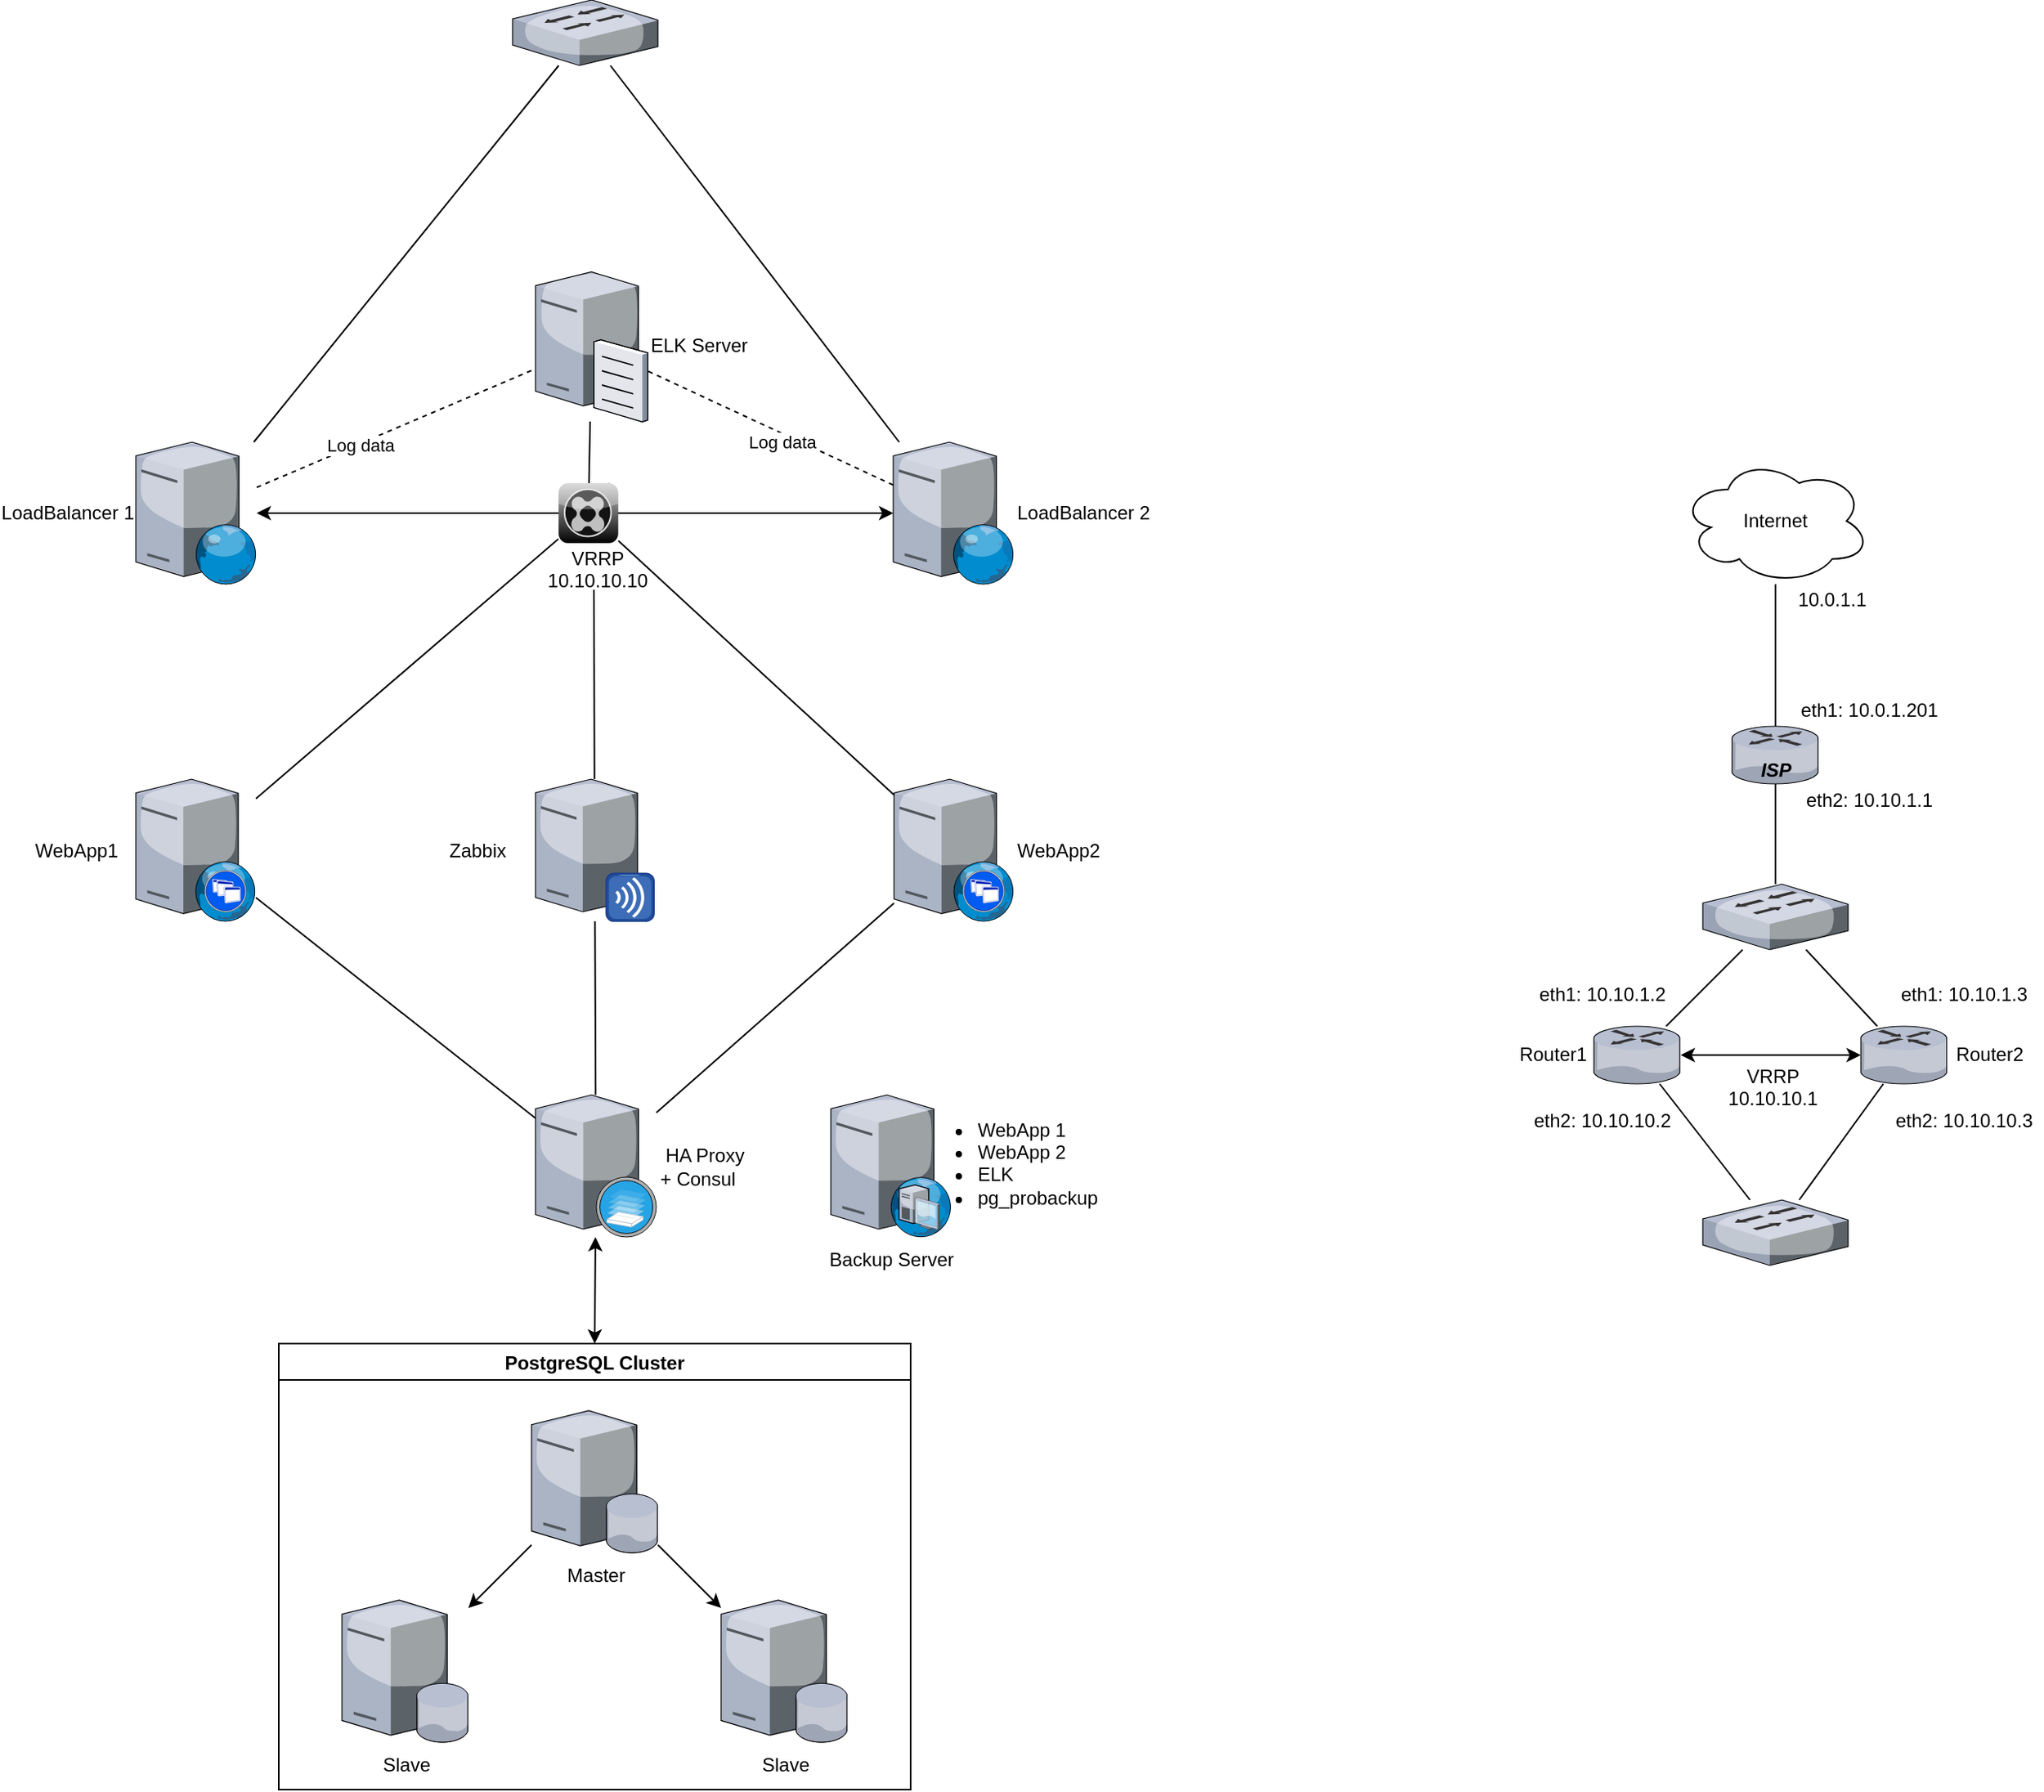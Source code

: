<mxfile version="13.0.3" type="device"><diagram name="Page-1" id="822b0af5-4adb-64df-f703-e8dfc1f81529"><mxGraphModel dx="1580" dy="1234" grid="1" gridSize="10" guides="1" tooltips="1" connect="1" arrows="1" fold="1" page="1" pageScale="1" pageWidth="4681" pageHeight="3300" background="#ffffff" math="0" shadow="0"><root><mxCell id="0"/><mxCell id="1" parent="0"/><mxCell id="PSkHNn1plQj4ABkqZBBQ-1" value="WebApp1" style="verticalLabelPosition=middle;aspect=fixed;html=1;verticalAlign=middle;strokeColor=none;align=center;outlineConnect=0;shape=mxgraph.citrix.xenapp_web;labelPosition=left;" parent="1" vertex="1"><mxGeometry x="921" y="963.5" width="76" height="90" as="geometry"/></mxCell><mxCell id="PSkHNn1plQj4ABkqZBBQ-2" value="WebApp2" style="verticalLabelPosition=middle;aspect=fixed;html=1;verticalAlign=middle;strokeColor=none;align=left;outlineConnect=0;shape=mxgraph.citrix.xenapp_web;labelPosition=right;" parent="1" vertex="1"><mxGeometry x="1401" y="963.5" width="76" height="90" as="geometry"/></mxCell><mxCell id="PSkHNn1plQj4ABkqZBBQ-3" value="LoadBalancer 1" style="verticalLabelPosition=middle;aspect=fixed;html=1;verticalAlign=middle;strokeColor=none;align=right;outlineConnect=0;shape=mxgraph.citrix.web_server;labelPosition=left;" parent="1" vertex="1"><mxGeometry x="921" y="750" width="76.5" height="90" as="geometry"/></mxCell><mxCell id="PSkHNn1plQj4ABkqZBBQ-4" value="Master" style="verticalLabelPosition=bottom;aspect=fixed;html=1;verticalAlign=top;strokeColor=none;align=center;outlineConnect=0;shape=mxgraph.citrix.database_server;" parent="1" vertex="1"><mxGeometry x="1171.5" y="1363.5" width="80" height="90" as="geometry"/></mxCell><mxCell id="PSkHNn1plQj4ABkqZBBQ-5" value="Slave" style="verticalLabelPosition=bottom;aspect=fixed;html=1;verticalAlign=top;strokeColor=none;align=center;outlineConnect=0;shape=mxgraph.citrix.database_server;" parent="1" vertex="1"><mxGeometry x="1291.5" y="1483.5" width="80" height="90" as="geometry"/></mxCell><mxCell id="PSkHNn1plQj4ABkqZBBQ-6" value="Slave" style="verticalLabelPosition=bottom;aspect=fixed;html=1;verticalAlign=top;strokeColor=none;align=center;outlineConnect=0;shape=mxgraph.citrix.database_server;" parent="1" vertex="1"><mxGeometry x="1051.5" y="1483.5" width="80" height="90" as="geometry"/></mxCell><mxCell id="PSkHNn1plQj4ABkqZBBQ-7" value="&lt;div style=&quot;text-align: center&quot;&gt;&amp;nbsp;HA Proxy&lt;/div&gt;&lt;div&gt;+ Consul&lt;/div&gt;" style="verticalLabelPosition=middle;aspect=fixed;html=1;verticalAlign=middle;strokeColor=none;align=left;outlineConnect=0;shape=mxgraph.citrix.xenserver;labelPosition=right;" parent="1" vertex="1"><mxGeometry x="1174" y="1163.5" width="76.5" height="90" as="geometry"/></mxCell><mxCell id="PSkHNn1plQj4ABkqZBBQ-8" value="&lt;div&gt;Router1&amp;nbsp;&lt;/div&gt;" style="verticalLabelPosition=middle;aspect=fixed;html=1;verticalAlign=middle;strokeColor=none;align=right;outlineConnect=0;shape=mxgraph.citrix.router;labelPosition=left;" parent="1" vertex="1"><mxGeometry x="1844" y="1120" width="55" height="36.5" as="geometry"/></mxCell><mxCell id="PSkHNn1plQj4ABkqZBBQ-13" value="&lt;div&gt;ELK Server&lt;/div&gt;" style="verticalLabelPosition=middle;aspect=fixed;html=1;verticalAlign=middle;strokeColor=none;align=left;outlineConnect=0;shape=mxgraph.citrix.file_server;labelPosition=right;" parent="1" vertex="1"><mxGeometry x="1174" y="640" width="71" height="97" as="geometry"/></mxCell><mxCell id="PSkHNn1plQj4ABkqZBBQ-14" value="Backup Server" style="verticalLabelPosition=bottom;aspect=fixed;html=1;verticalAlign=top;strokeColor=none;align=center;outlineConnect=0;shape=mxgraph.citrix.dhcp_server;" parent="1" vertex="1"><mxGeometry x="1361" y="1163.5" width="76" height="90" as="geometry"/></mxCell><mxCell id="c3SdVriYZt0TlbIWFmBa-1" value="Zabbix" style="verticalLabelPosition=middle;aspect=fixed;html=1;verticalAlign=middle;strokeColor=none;align=center;outlineConnect=0;shape=mxgraph.citrix.merchandising_server;labelPosition=left;" parent="1" vertex="1"><mxGeometry x="1174" y="963.5" width="75" height="90" as="geometry"/></mxCell><mxCell id="c3SdVriYZt0TlbIWFmBa-2" value="&lt;div&gt;&amp;nbsp;Router2&lt;/div&gt;" style="verticalLabelPosition=middle;aspect=fixed;html=1;verticalAlign=middle;strokeColor=none;align=left;outlineConnect=0;shape=mxgraph.citrix.router;labelPosition=right;" parent="1" vertex="1"><mxGeometry x="2013" y="1120" width="55" height="36.5" as="geometry"/></mxCell><mxCell id="c3SdVriYZt0TlbIWFmBa-3" value="&lt;div&gt;ISP&lt;/div&gt;" style="verticalLabelPosition=middle;aspect=fixed;html=1;verticalAlign=bottom;strokeColor=none;align=center;outlineConnect=0;shape=mxgraph.citrix.router;labelPosition=center;fontStyle=3;horizontal=1;" parent="1" vertex="1"><mxGeometry x="1931.5" y="930" width="55" height="36.5" as="geometry"/></mxCell><mxCell id="c3SdVriYZt0TlbIWFmBa-4" value="" style="endArrow=none;html=1;" parent="1" source="PSkHNn1plQj4ABkqZBBQ-8" target="c3SdVriYZt0TlbIWFmBa-15" edge="1"><mxGeometry width="50" height="50" relative="1" as="geometry"><mxPoint x="1894" y="1050" as="sourcePoint"/><mxPoint x="1944" y="1000" as="targetPoint"/></mxGeometry></mxCell><mxCell id="c3SdVriYZt0TlbIWFmBa-5" value="" style="endArrow=none;html=1;" parent="1" source="c3SdVriYZt0TlbIWFmBa-2" target="c3SdVriYZt0TlbIWFmBa-15" edge="1"><mxGeometry width="50" height="50" relative="1" as="geometry"><mxPoint x="1904" y="1060" as="sourcePoint"/><mxPoint x="1955.29" y="976.5" as="targetPoint"/></mxGeometry></mxCell><mxCell id="c3SdVriYZt0TlbIWFmBa-7" value="Internet" style="ellipse;shape=cloud;whiteSpace=wrap;html=1;" parent="1" vertex="1"><mxGeometry x="1899" y="760" width="120" height="80" as="geometry"/></mxCell><mxCell id="c3SdVriYZt0TlbIWFmBa-8" value="" style="endArrow=none;html=1;" parent="1" source="c3SdVriYZt0TlbIWFmBa-20" target="PSkHNn1plQj4ABkqZBBQ-8" edge="1"><mxGeometry width="50" height="50" relative="1" as="geometry"><mxPoint x="1816.5" y="1240" as="sourcePoint"/><mxPoint x="1866.5" y="1190" as="targetPoint"/></mxGeometry></mxCell><mxCell id="c3SdVriYZt0TlbIWFmBa-9" value="" style="endArrow=none;html=1;" parent="1" source="c3SdVriYZt0TlbIWFmBa-3" target="c3SdVriYZt0TlbIWFmBa-7" edge="1"><mxGeometry width="50" height="50" relative="1" as="geometry"><mxPoint x="1939" y="930" as="sourcePoint"/><mxPoint x="1989" y="880" as="targetPoint"/></mxGeometry></mxCell><mxCell id="c3SdVriYZt0TlbIWFmBa-11" value="eth2: 10.10.1.1" style="text;html=1;strokeColor=none;fillColor=none;align=center;verticalAlign=middle;whiteSpace=wrap;rounded=0;" parent="1" vertex="1"><mxGeometry x="1969" y="966.5" width="99" height="20" as="geometry"/></mxCell><mxCell id="c3SdVriYZt0TlbIWFmBa-13" value="eth1: 10.0.1.201" style="text;html=1;strokeColor=none;fillColor=none;align=center;verticalAlign=middle;whiteSpace=wrap;rounded=0;" parent="1" vertex="1"><mxGeometry x="1969" y="910" width="99" height="20" as="geometry"/></mxCell><mxCell id="c3SdVriYZt0TlbIWFmBa-14" value="10.0.1.1" style="text;html=1;strokeColor=none;fillColor=none;align=center;verticalAlign=middle;whiteSpace=wrap;rounded=0;" parent="1" vertex="1"><mxGeometry x="1974.75" y="840" width="40" height="20" as="geometry"/></mxCell><mxCell id="c3SdVriYZt0TlbIWFmBa-15" value="" style="verticalLabelPosition=bottom;aspect=fixed;html=1;verticalAlign=top;strokeColor=none;align=center;outlineConnect=0;shape=mxgraph.citrix.switch;" parent="1" vertex="1"><mxGeometry x="1913" y="1030" width="92" height="41.5" as="geometry"/></mxCell><mxCell id="c3SdVriYZt0TlbIWFmBa-16" value="" style="endArrow=none;html=1;" parent="1" source="c3SdVriYZt0TlbIWFmBa-15" target="c3SdVriYZt0TlbIWFmBa-3" edge="1"><mxGeometry width="50" height="50" relative="1" as="geometry"><mxPoint x="2041.821" y="1121.5" as="sourcePoint"/><mxPoint x="1989.922" y="1081.5" as="targetPoint"/></mxGeometry></mxCell><mxCell id="c3SdVriYZt0TlbIWFmBa-17" value="eth1: 10.10.1.3" style="text;html=1;strokeColor=none;fillColor=none;align=center;verticalAlign=middle;whiteSpace=wrap;rounded=0;" parent="1" vertex="1"><mxGeometry x="2029" y="1090" width="99" height="20" as="geometry"/></mxCell><mxCell id="c3SdVriYZt0TlbIWFmBa-18" value="eth1: 10.10.1.2" style="text;html=1;strokeColor=none;fillColor=none;align=center;verticalAlign=middle;whiteSpace=wrap;rounded=0;" parent="1" vertex="1"><mxGeometry x="1800" y="1090" width="99" height="20" as="geometry"/></mxCell><mxCell id="c3SdVriYZt0TlbIWFmBa-19" value="" style="endArrow=none;html=1;" parent="1" source="c3SdVriYZt0TlbIWFmBa-20" target="c3SdVriYZt0TlbIWFmBa-2" edge="1"><mxGeometry width="50" height="50" relative="1" as="geometry"><mxPoint x="2056" y="1200" as="sourcePoint"/><mxPoint x="1849.448" y="1158" as="targetPoint"/></mxGeometry></mxCell><mxCell id="c3SdVriYZt0TlbIWFmBa-20" value="" style="verticalLabelPosition=bottom;aspect=fixed;html=1;verticalAlign=top;strokeColor=none;align=center;outlineConnect=0;shape=mxgraph.citrix.switch;" parent="1" vertex="1"><mxGeometry x="1913" y="1230" width="92" height="41.5" as="geometry"/></mxCell><mxCell id="c3SdVriYZt0TlbIWFmBa-21" value="eth2: 10.10.10.3" style="text;html=1;strokeColor=none;fillColor=none;align=center;verticalAlign=middle;whiteSpace=wrap;rounded=0;" parent="1" vertex="1"><mxGeometry x="2029" y="1170" width="99" height="20" as="geometry"/></mxCell><mxCell id="c3SdVriYZt0TlbIWFmBa-22" value="eth2: 10.10.10.2" style="text;html=1;strokeColor=none;fillColor=none;align=center;verticalAlign=middle;whiteSpace=wrap;rounded=0;" parent="1" vertex="1"><mxGeometry x="1800" y="1170" width="99" height="20" as="geometry"/></mxCell><mxCell id="c3SdVriYZt0TlbIWFmBa-28" value="" style="endArrow=classic;startArrow=classic;html=1;" parent="1" source="PSkHNn1plQj4ABkqZBBQ-8" target="c3SdVriYZt0TlbIWFmBa-2" edge="1"><mxGeometry width="50" height="50" relative="1" as="geometry"><mxPoint x="1919" y="1180" as="sourcePoint"/><mxPoint x="1969" y="1130" as="targetPoint"/></mxGeometry></mxCell><mxCell id="c3SdVriYZt0TlbIWFmBa-29" value="VRRP&lt;br&gt;10.10.10.1" style="text;html=1;align=center;verticalAlign=top;resizable=0;points=[];" parent="c3SdVriYZt0TlbIWFmBa-28" vertex="1" connectable="0"><mxGeometry x="0.005" relative="1" as="geometry"><mxPoint as="offset"/></mxGeometry></mxCell><mxCell id="55rr3tUE7DOLH0A7e-WQ-1" value="PostgreSQL Cluster" style="swimlane;" parent="1" vertex="1"><mxGeometry x="1011.5" y="1321" width="400" height="282.5" as="geometry"/></mxCell><mxCell id="55rr3tUE7DOLH0A7e-WQ-5" value="" style="endArrow=classic;startArrow=classic;html=1;exitX=0.5;exitY=0;exitDx=0;exitDy=0;" parent="1" source="55rr3tUE7DOLH0A7e-WQ-1" target="PSkHNn1plQj4ABkqZBBQ-7" edge="1"><mxGeometry width="50" height="50" relative="1" as="geometry"><mxPoint x="1071" y="1273.5" as="sourcePoint"/><mxPoint x="1121" y="1223.5" as="targetPoint"/></mxGeometry></mxCell><mxCell id="55rr3tUE7DOLH0A7e-WQ-12" value="" style="endArrow=none;html=1;" parent="1" source="fmDaoDO6BzrafjQiARlY-14" target="PSkHNn1plQj4ABkqZBBQ-2" edge="1"><mxGeometry width="50" height="50" relative="1" as="geometry"><mxPoint x="1211" y="843.5" as="sourcePoint"/><mxPoint x="1131" y="873.5" as="targetPoint"/></mxGeometry></mxCell><mxCell id="55rr3tUE7DOLH0A7e-WQ-13" value="" style="endArrow=none;html=1;" parent="1" source="PSkHNn1plQj4ABkqZBBQ-1" target="fmDaoDO6BzrafjQiARlY-14" edge="1"><mxGeometry width="50" height="50" relative="1" as="geometry"><mxPoint x="1091" y="933.5" as="sourcePoint"/><mxPoint x="1211" y="843.5" as="targetPoint"/></mxGeometry></mxCell><mxCell id="55rr3tUE7DOLH0A7e-WQ-14" value="" style="endArrow=none;html=1;" parent="1" source="PSkHNn1plQj4ABkqZBBQ-2" target="PSkHNn1plQj4ABkqZBBQ-7" edge="1"><mxGeometry width="50" height="50" relative="1" as="geometry"><mxPoint x="1101" y="943.5" as="sourcePoint"/><mxPoint x="1151" y="893.5" as="targetPoint"/></mxGeometry></mxCell><mxCell id="55rr3tUE7DOLH0A7e-WQ-15" value="" style="endArrow=none;html=1;" parent="1" source="PSkHNn1plQj4ABkqZBBQ-1" target="PSkHNn1plQj4ABkqZBBQ-7" edge="1"><mxGeometry width="50" height="50" relative="1" as="geometry"><mxPoint x="1111" y="1043.5" as="sourcePoint"/><mxPoint x="1161" y="903.5" as="targetPoint"/></mxGeometry></mxCell><mxCell id="55rr3tUE7DOLH0A7e-WQ-16" value="" style="endArrow=classic;html=1;" parent="1" source="PSkHNn1plQj4ABkqZBBQ-4" target="PSkHNn1plQj4ABkqZBBQ-6" edge="1"><mxGeometry width="50" height="50" relative="1" as="geometry"><mxPoint x="1041.5" y="1443.5" as="sourcePoint"/><mxPoint x="1091.5" y="1393.5" as="targetPoint"/></mxGeometry></mxCell><mxCell id="55rr3tUE7DOLH0A7e-WQ-17" value="" style="endArrow=classic;html=1;" parent="1" source="PSkHNn1plQj4ABkqZBBQ-4" target="PSkHNn1plQj4ABkqZBBQ-5" edge="1"><mxGeometry width="50" height="50" relative="1" as="geometry"><mxPoint x="1251.5" y="1523.5" as="sourcePoint"/><mxPoint x="1301.5" y="1473.5" as="targetPoint"/></mxGeometry></mxCell><mxCell id="pNAZeWyUbekFc1Xy40WP-1" value="" style="endArrow=none;html=1;" parent="1" source="PSkHNn1plQj4ABkqZBBQ-7" target="c3SdVriYZt0TlbIWFmBa-1" edge="1"><mxGeometry width="50" height="50" relative="1" as="geometry"><mxPoint x="1321" y="1263.5" as="sourcePoint"/><mxPoint x="1371" y="1213.5" as="targetPoint"/></mxGeometry></mxCell><mxCell id="guEcwBfiOL1n45D6fDKG-1" value="" style="endArrow=none;html=1;" parent="1" source="fmDaoDO6BzrafjQiARlY-14" edge="1"><mxGeometry width="50" height="50" relative="1" as="geometry"><mxPoint x="1361" y="1073.5" as="sourcePoint"/><mxPoint x="1211" y="790" as="targetPoint"/></mxGeometry></mxCell><mxCell id="guEcwBfiOL1n45D6fDKG-2" value="" style="endArrow=none;html=1;" parent="1" source="c3SdVriYZt0TlbIWFmBa-1" edge="1"><mxGeometry width="50" height="50" relative="1" as="geometry"><mxPoint x="1361" y="1073.5" as="sourcePoint"/><mxPoint x="1211" y="843.5" as="targetPoint"/></mxGeometry></mxCell><mxCell id="guEcwBfiOL1n45D6fDKG-3" value="LoadBalancer 2" style="verticalLabelPosition=middle;aspect=fixed;html=1;verticalAlign=middle;strokeColor=none;align=left;outlineConnect=0;shape=mxgraph.citrix.web_server;labelPosition=right;" parent="1" vertex="1"><mxGeometry x="1400.5" y="750" width="76.5" height="90" as="geometry"/></mxCell><mxCell id="guEcwBfiOL1n45D6fDKG-5" value="" style="endArrow=classic;startArrow=classic;html=1;" parent="1" source="PSkHNn1plQj4ABkqZBBQ-3" target="guEcwBfiOL1n45D6fDKG-3" edge="1"><mxGeometry width="50" height="50" relative="1" as="geometry"><mxPoint x="1181" y="799.5" as="sourcePoint"/><mxPoint x="1295" y="799.5" as="targetPoint"/></mxGeometry></mxCell><mxCell id="guEcwBfiOL1n45D6fDKG-6" value="VRRP&lt;br&gt;10.10.10.10" style="text;html=1;align=center;verticalAlign=top;resizable=0;points=[];" parent="guEcwBfiOL1n45D6fDKG-5" vertex="1" connectable="0"><mxGeometry x="0.005" relative="1" as="geometry"><mxPoint x="12.75" y="15" as="offset"/></mxGeometry></mxCell><mxCell id="fmDaoDO6BzrafjQiARlY-1" value="" style="endArrow=none;html=1;" parent="1" source="guEcwBfiOL1n45D6fDKG-3" target="TX9KX61nfs7Skosx_7Z_-1" edge="1"><mxGeometry width="50" height="50" relative="1" as="geometry"><mxPoint x="1270" y="810" as="sourcePoint"/><mxPoint x="1320" y="760" as="targetPoint"/></mxGeometry></mxCell><mxCell id="fmDaoDO6BzrafjQiARlY-2" value="" style="endArrow=none;html=1;" parent="1" source="TX9KX61nfs7Skosx_7Z_-1" target="PSkHNn1plQj4ABkqZBBQ-3" edge="1"><mxGeometry width="50" height="50" relative="1" as="geometry"><mxPoint x="1341" y="668.098" as="sourcePoint"/><mxPoint x="1230.508" y="561.5" as="targetPoint"/></mxGeometry></mxCell><mxCell id="fmDaoDO6BzrafjQiARlY-3" value="" style="endArrow=none;dashed=1;html=1;" parent="1" source="PSkHNn1plQj4ABkqZBBQ-3" target="PSkHNn1plQj4ABkqZBBQ-13" edge="1"><mxGeometry width="50" height="50" relative="1" as="geometry"><mxPoint x="1260" y="860" as="sourcePoint"/><mxPoint x="1310" y="810" as="targetPoint"/></mxGeometry></mxCell><mxCell id="fmDaoDO6BzrafjQiARlY-5" value="Log data" style="edgeLabel;html=1;align=center;verticalAlign=middle;resizable=0;points=[];" parent="fmDaoDO6BzrafjQiARlY-3" vertex="1" connectable="0"><mxGeometry x="-0.262" y="-1" relative="1" as="geometry"><mxPoint as="offset"/></mxGeometry></mxCell><mxCell id="fmDaoDO6BzrafjQiARlY-4" value="" style="endArrow=none;dashed=1;html=1;" parent="1" source="guEcwBfiOL1n45D6fDKG-3" target="PSkHNn1plQj4ABkqZBBQ-13" edge="1"><mxGeometry width="50" height="50" relative="1" as="geometry"><mxPoint x="1007.5" y="788.722" as="sourcePoint"/><mxPoint x="1184" y="713.608" as="targetPoint"/></mxGeometry></mxCell><mxCell id="fmDaoDO6BzrafjQiARlY-6" value="Log data" style="edgeLabel;html=1;align=center;verticalAlign=middle;resizable=0;points=[];" parent="fmDaoDO6BzrafjQiARlY-4" vertex="1" connectable="0"><mxGeometry x="0.108" y="-1" relative="1" as="geometry"><mxPoint x="15.11" y="13.64" as="offset"/></mxGeometry></mxCell><mxCell id="fmDaoDO6BzrafjQiARlY-11" value="&lt;ul&gt;&lt;li&gt;WebApp 1&lt;/li&gt;&lt;li&gt;WebApp 2&lt;/li&gt;&lt;li&gt;ELK&lt;/li&gt;&lt;li&gt;pg_probackup&lt;/li&gt;&lt;/ul&gt;" style="text;strokeColor=none;fillColor=none;html=1;whiteSpace=wrap;verticalAlign=middle;overflow=hidden;" parent="1" vertex="1"><mxGeometry x="1411.5" y="1163.5" width="133" height="80" as="geometry"/></mxCell><mxCell id="fmDaoDO6BzrafjQiARlY-14" value="" style="verticalLabelPosition=bottom;aspect=fixed;html=1;verticalAlign=top;strokeColor=none;align=center;outlineConnect=0;shape=mxgraph.citrix.role_synchronizer;fillColor=#CCCCCC;gradientColor=#000000;gradientDirection=south;" parent="1" vertex="1"><mxGeometry x="1188.5" y="776" width="38" height="38" as="geometry"/></mxCell><mxCell id="fmDaoDO6BzrafjQiARlY-15" value="" style="endArrow=none;html=1;" parent="1" source="PSkHNn1plQj4ABkqZBBQ-13" target="fmDaoDO6BzrafjQiARlY-14" edge="1"><mxGeometry width="50" height="50" relative="1" as="geometry"><mxPoint x="1210.217" y="737" as="sourcePoint"/><mxPoint x="1211" y="790" as="targetPoint"/></mxGeometry></mxCell><mxCell id="TX9KX61nfs7Skosx_7Z_-1" value="" style="verticalLabelPosition=bottom;aspect=fixed;html=1;verticalAlign=top;strokeColor=none;align=center;outlineConnect=0;shape=mxgraph.citrix.switch;" vertex="1" parent="1"><mxGeometry x="1159.5" y="470" width="92" height="41.5" as="geometry"/></mxCell></root></mxGraphModel></diagram></mxfile>